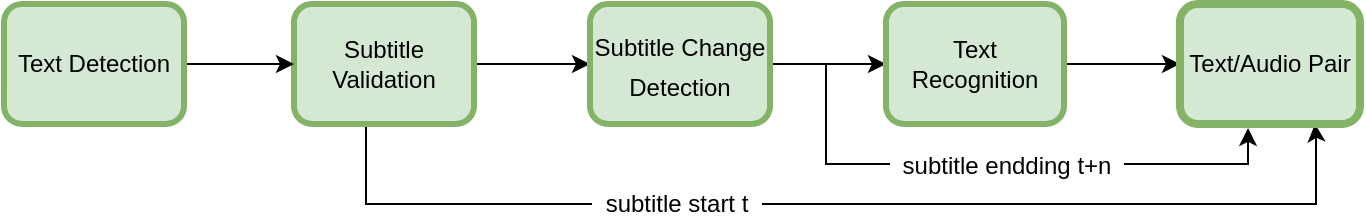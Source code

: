 <mxfile version="15.2.9" type="github">
  <diagram id="u7RFNSgmH6CowNI7wiRs" name="Page-1">
    <mxGraphModel dx="1346" dy="557" grid="0" gridSize="10" guides="1" tooltips="1" connect="1" arrows="1" fold="1" page="0" pageScale="1" pageWidth="827" pageHeight="1169" math="0" shadow="0">
      <root>
        <mxCell id="0" />
        <mxCell id="1" parent="0" />
        <mxCell id="O3lEWMiRyyuiaHg8P2Vv-11" value="" style="edgeStyle=orthogonalEdgeStyle;rounded=0;orthogonalLoop=1;jettySize=auto;html=1;" parent="1" source="O3lEWMiRyyuiaHg8P2Vv-1" target="O3lEWMiRyyuiaHg8P2Vv-10" edge="1">
          <mxGeometry relative="1" as="geometry" />
        </mxCell>
        <mxCell id="O3lEWMiRyyuiaHg8P2Vv-19" style="edgeStyle=orthogonalEdgeStyle;rounded=0;orthogonalLoop=1;jettySize=auto;html=1;entryX=0.75;entryY=1;entryDx=0;entryDy=0;" parent="1" source="O3lEWMiRyyuiaHg8P2Vv-1" target="O3lEWMiRyyuiaHg8P2Vv-14" edge="1">
          <mxGeometry relative="1" as="geometry">
            <Array as="points">
              <mxPoint x="-11" y="333" />
              <mxPoint x="464" y="333" />
              <mxPoint x="464" y="299" />
            </Array>
            <mxPoint x="638" y="343" as="targetPoint" />
          </mxGeometry>
        </mxCell>
        <mxCell id="O3lEWMiRyyuiaHg8P2Vv-20" value="&lt;font style=&quot;font-size: 12px&quot;&gt;&amp;nbsp; subtitle start t&amp;nbsp;&amp;nbsp;&lt;/font&gt;" style="edgeLabel;html=1;align=center;verticalAlign=middle;resizable=0;points=[];fontSize=16;" parent="O3lEWMiRyyuiaHg8P2Vv-19" vertex="1" connectable="0">
          <mxGeometry x="-0.017" y="-1" relative="1" as="geometry">
            <mxPoint x="-78" y="-3" as="offset" />
          </mxGeometry>
        </mxCell>
        <mxCell id="O3lEWMiRyyuiaHg8P2Vv-1" value="&lt;font style=&quot;font-size: 12px&quot;&gt;Subtitle Validation&lt;/font&gt;" style="rounded=1;whiteSpace=wrap;html=1;fillColor=#d5e8d4;strokeColor=#82b366;strokeWidth=3;" parent="1" vertex="1">
          <mxGeometry x="-47" y="233" width="90" height="60" as="geometry" />
        </mxCell>
        <mxCell id="O3lEWMiRyyuiaHg8P2Vv-9" value="" style="edgeStyle=orthogonalEdgeStyle;rounded=0;orthogonalLoop=1;jettySize=auto;html=1;" parent="1" source="O3lEWMiRyyuiaHg8P2Vv-8" target="O3lEWMiRyyuiaHg8P2Vv-1" edge="1">
          <mxGeometry relative="1" as="geometry" />
        </mxCell>
        <mxCell id="O3lEWMiRyyuiaHg8P2Vv-8" value="&lt;font style=&quot;font-size: 12px&quot;&gt;Text Detection&lt;/font&gt;" style="rounded=1;whiteSpace=wrap;html=1;fillColor=#d5e8d4;strokeColor=#82b366;strokeWidth=3;" parent="1" vertex="1">
          <mxGeometry x="-192" y="233" width="90" height="60" as="geometry" />
        </mxCell>
        <mxCell id="O3lEWMiRyyuiaHg8P2Vv-13" value="" style="edgeStyle=orthogonalEdgeStyle;rounded=0;orthogonalLoop=1;jettySize=auto;html=1;" parent="1" source="O3lEWMiRyyuiaHg8P2Vv-10" target="O3lEWMiRyyuiaHg8P2Vv-12" edge="1">
          <mxGeometry relative="1" as="geometry" />
        </mxCell>
        <mxCell id="O3lEWMiRyyuiaHg8P2Vv-21" style="edgeStyle=orthogonalEdgeStyle;rounded=0;orthogonalLoop=1;jettySize=auto;html=1;entryX=0.378;entryY=1.033;entryDx=0;entryDy=0;entryPerimeter=0;" parent="1" source="O3lEWMiRyyuiaHg8P2Vv-10" target="O3lEWMiRyyuiaHg8P2Vv-14" edge="1">
          <mxGeometry relative="1" as="geometry">
            <mxPoint x="419" y="291" as="targetPoint" />
            <Array as="points">
              <mxPoint x="219" y="263" />
              <mxPoint x="219" y="313" />
              <mxPoint x="430" y="313" />
            </Array>
          </mxGeometry>
        </mxCell>
        <mxCell id="O3lEWMiRyyuiaHg8P2Vv-22" value="&lt;font style=&quot;font-size: 12px&quot;&gt;&amp;nbsp; subtitle endding t+n&amp;nbsp;&amp;nbsp;&lt;/font&gt;" style="edgeLabel;html=1;align=center;verticalAlign=middle;resizable=0;points=[];fontSize=16;" parent="O3lEWMiRyyuiaHg8P2Vv-21" vertex="1" connectable="0">
          <mxGeometry x="-0.087" y="-1" relative="1" as="geometry">
            <mxPoint x="28" y="-2" as="offset" />
          </mxGeometry>
        </mxCell>
        <mxCell id="O3lEWMiRyyuiaHg8P2Vv-10" value="&lt;font style=&quot;font-size: 12px&quot;&gt;Subtitle Change Detection&lt;/font&gt;" style="rounded=1;whiteSpace=wrap;html=1;fillColor=#d5e8d4;strokeColor=#82b366;fontSize=16;strokeWidth=3;" parent="1" vertex="1">
          <mxGeometry x="101" y="233" width="90" height="60" as="geometry" />
        </mxCell>
        <mxCell id="O3lEWMiRyyuiaHg8P2Vv-15" value="" style="edgeStyle=orthogonalEdgeStyle;rounded=0;orthogonalLoop=1;jettySize=auto;html=1;" parent="1" source="O3lEWMiRyyuiaHg8P2Vv-12" target="O3lEWMiRyyuiaHg8P2Vv-14" edge="1">
          <mxGeometry relative="1" as="geometry" />
        </mxCell>
        <mxCell id="O3lEWMiRyyuiaHg8P2Vv-12" value="&lt;font style=&quot;font-size: 12px&quot;&gt;Text Recognition&lt;/font&gt;" style="rounded=1;whiteSpace=wrap;html=1;fillColor=#d5e8d4;strokeColor=#82b366;strokeWidth=3;" parent="1" vertex="1">
          <mxGeometry x="249" y="233" width="89" height="60" as="geometry" />
        </mxCell>
        <mxCell id="O3lEWMiRyyuiaHg8P2Vv-14" value="&lt;font style=&quot;font-size: 12px&quot;&gt;Text/Audio Pair&lt;/font&gt;" style="rounded=1;whiteSpace=wrap;html=1;fillColor=#d5e8d4;strokeColor=#82b366;strokeWidth=4;" parent="1" vertex="1">
          <mxGeometry x="396" y="233" width="90" height="60" as="geometry" />
        </mxCell>
      </root>
    </mxGraphModel>
  </diagram>
</mxfile>
